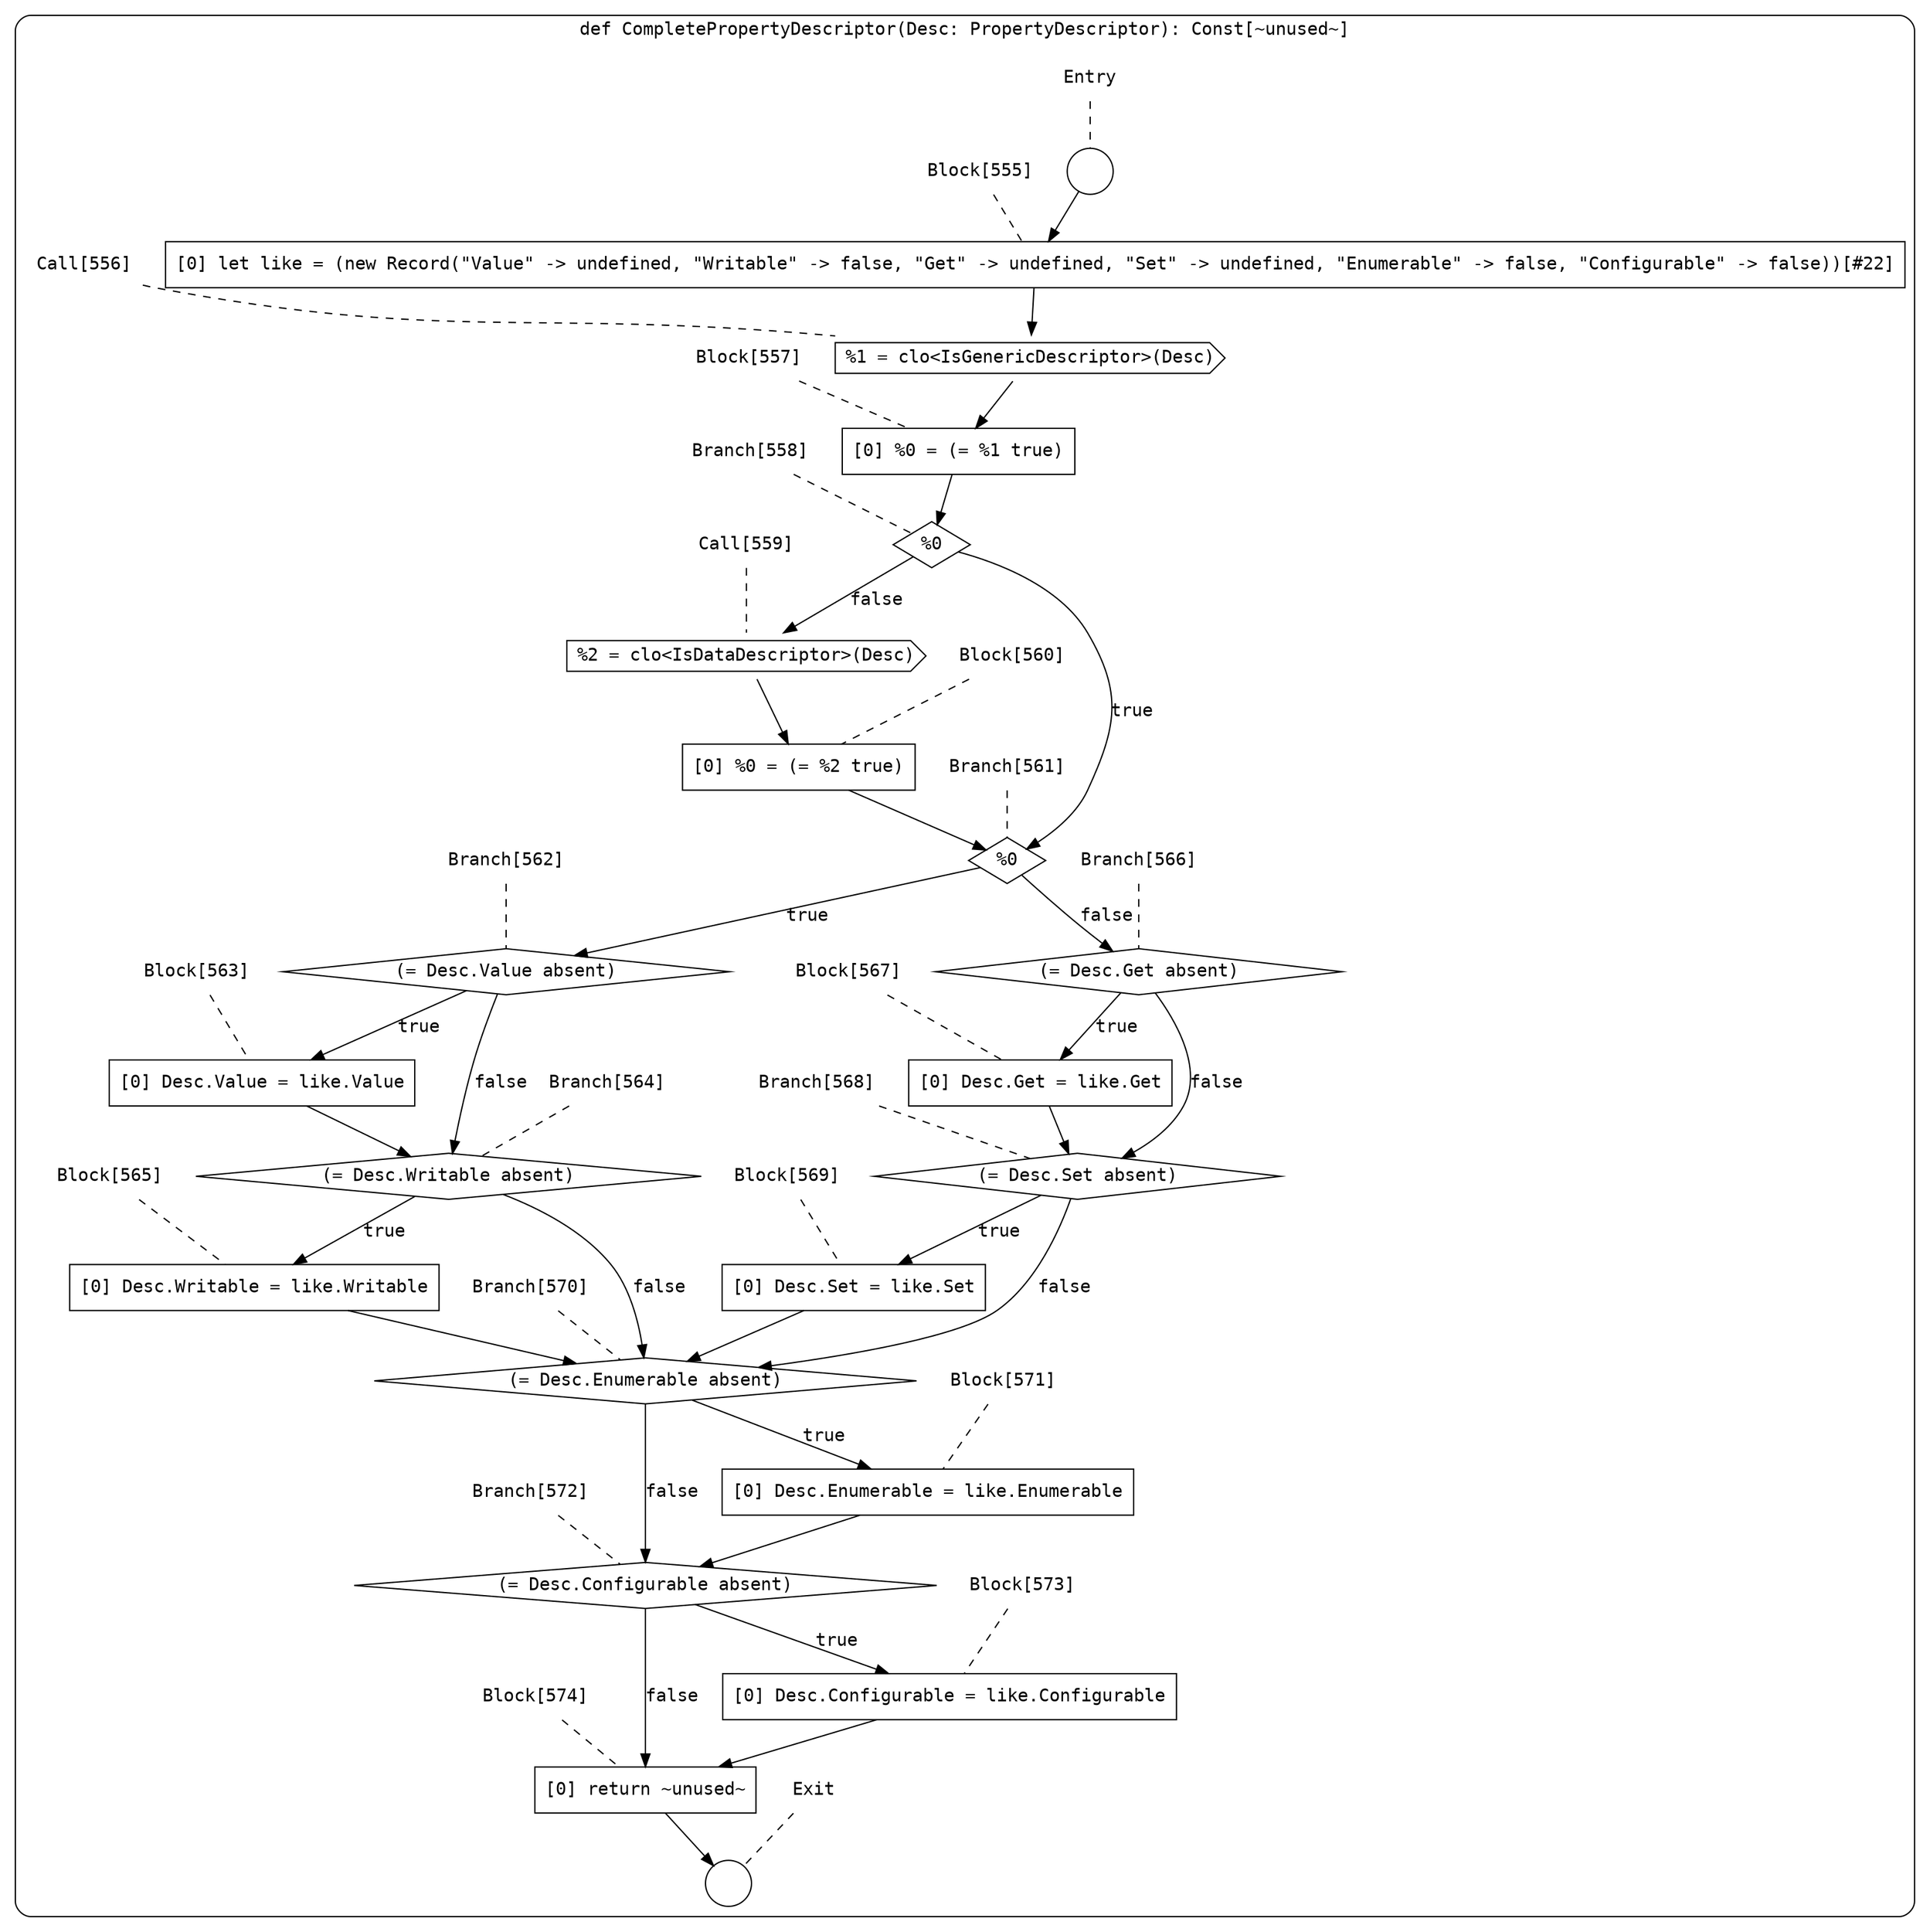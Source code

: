 digraph {
  graph [fontname = "Consolas"]
  node [fontname = "Consolas"]
  edge [fontname = "Consolas"]
  subgraph cluster72 {
    label = "def CompletePropertyDescriptor(Desc: PropertyDescriptor): Const[~unused~]"
    style = rounded
    cluster72_entry_name [shape=none, label=<<font color="black">Entry</font>>]
    cluster72_entry_name -> cluster72_entry [arrowhead=none, color="black", style=dashed]
    cluster72_entry [shape=circle label=" " color="black" fillcolor="white" style=filled]
    cluster72_entry -> node555 [color="black"]
    cluster72_exit_name [shape=none, label=<<font color="black">Exit</font>>]
    cluster72_exit_name -> cluster72_exit [arrowhead=none, color="black", style=dashed]
    cluster72_exit [shape=circle label=" " color="black" fillcolor="white" style=filled]
    node555_name [shape=none, label=<<font color="black">Block[555]</font>>]
    node555_name -> node555 [arrowhead=none, color="black", style=dashed]
    node555 [shape=box, label=<<font color="black">[0] let like = (new Record(&quot;Value&quot; -&gt; undefined, &quot;Writable&quot; -&gt; false, &quot;Get&quot; -&gt; undefined, &quot;Set&quot; -&gt; undefined, &quot;Enumerable&quot; -&gt; false, &quot;Configurable&quot; -&gt; false))[#22]<BR ALIGN="LEFT"/></font>> color="black" fillcolor="white", style=filled]
    node555 -> node556 [color="black"]
    node556_name [shape=none, label=<<font color="black">Call[556]</font>>]
    node556_name -> node556 [arrowhead=none, color="black", style=dashed]
    node556 [shape=cds, label=<<font color="black">%1 = clo&lt;IsGenericDescriptor&gt;(Desc)</font>> color="black" fillcolor="white", style=filled]
    node556 -> node557 [color="black"]
    node557_name [shape=none, label=<<font color="black">Block[557]</font>>]
    node557_name -> node557 [arrowhead=none, color="black", style=dashed]
    node557 [shape=box, label=<<font color="black">[0] %0 = (= %1 true)<BR ALIGN="LEFT"/></font>> color="black" fillcolor="white", style=filled]
    node557 -> node558 [color="black"]
    node558_name [shape=none, label=<<font color="black">Branch[558]</font>>]
    node558_name -> node558 [arrowhead=none, color="black", style=dashed]
    node558 [shape=diamond, label=<<font color="black">%0</font>> color="black" fillcolor="white", style=filled]
    node558 -> node561 [label=<<font color="black">true</font>> color="black"]
    node558 -> node559 [label=<<font color="black">false</font>> color="black"]
    node561_name [shape=none, label=<<font color="black">Branch[561]</font>>]
    node561_name -> node561 [arrowhead=none, color="black", style=dashed]
    node561 [shape=diamond, label=<<font color="black">%0</font>> color="black" fillcolor="white", style=filled]
    node561 -> node562 [label=<<font color="black">true</font>> color="black"]
    node561 -> node566 [label=<<font color="black">false</font>> color="black"]
    node559_name [shape=none, label=<<font color="black">Call[559]</font>>]
    node559_name -> node559 [arrowhead=none, color="black", style=dashed]
    node559 [shape=cds, label=<<font color="black">%2 = clo&lt;IsDataDescriptor&gt;(Desc)</font>> color="black" fillcolor="white", style=filled]
    node559 -> node560 [color="black"]
    node562_name [shape=none, label=<<font color="black">Branch[562]</font>>]
    node562_name -> node562 [arrowhead=none, color="black", style=dashed]
    node562 [shape=diamond, label=<<font color="black">(= Desc.Value absent)</font>> color="black" fillcolor="white", style=filled]
    node562 -> node563 [label=<<font color="black">true</font>> color="black"]
    node562 -> node564 [label=<<font color="black">false</font>> color="black"]
    node566_name [shape=none, label=<<font color="black">Branch[566]</font>>]
    node566_name -> node566 [arrowhead=none, color="black", style=dashed]
    node566 [shape=diamond, label=<<font color="black">(= Desc.Get absent)</font>> color="black" fillcolor="white", style=filled]
    node566 -> node567 [label=<<font color="black">true</font>> color="black"]
    node566 -> node568 [label=<<font color="black">false</font>> color="black"]
    node560_name [shape=none, label=<<font color="black">Block[560]</font>>]
    node560_name -> node560 [arrowhead=none, color="black", style=dashed]
    node560 [shape=box, label=<<font color="black">[0] %0 = (= %2 true)<BR ALIGN="LEFT"/></font>> color="black" fillcolor="white", style=filled]
    node560 -> node561 [color="black"]
    node563_name [shape=none, label=<<font color="black">Block[563]</font>>]
    node563_name -> node563 [arrowhead=none, color="black", style=dashed]
    node563 [shape=box, label=<<font color="black">[0] Desc.Value = like.Value<BR ALIGN="LEFT"/></font>> color="black" fillcolor="white", style=filled]
    node563 -> node564 [color="black"]
    node564_name [shape=none, label=<<font color="black">Branch[564]</font>>]
    node564_name -> node564 [arrowhead=none, color="black", style=dashed]
    node564 [shape=diamond, label=<<font color="black">(= Desc.Writable absent)</font>> color="black" fillcolor="white", style=filled]
    node564 -> node565 [label=<<font color="black">true</font>> color="black"]
    node564 -> node570 [label=<<font color="black">false</font>> color="black"]
    node567_name [shape=none, label=<<font color="black">Block[567]</font>>]
    node567_name -> node567 [arrowhead=none, color="black", style=dashed]
    node567 [shape=box, label=<<font color="black">[0] Desc.Get = like.Get<BR ALIGN="LEFT"/></font>> color="black" fillcolor="white", style=filled]
    node567 -> node568 [color="black"]
    node568_name [shape=none, label=<<font color="black">Branch[568]</font>>]
    node568_name -> node568 [arrowhead=none, color="black", style=dashed]
    node568 [shape=diamond, label=<<font color="black">(= Desc.Set absent)</font>> color="black" fillcolor="white", style=filled]
    node568 -> node569 [label=<<font color="black">true</font>> color="black"]
    node568 -> node570 [label=<<font color="black">false</font>> color="black"]
    node565_name [shape=none, label=<<font color="black">Block[565]</font>>]
    node565_name -> node565 [arrowhead=none, color="black", style=dashed]
    node565 [shape=box, label=<<font color="black">[0] Desc.Writable = like.Writable<BR ALIGN="LEFT"/></font>> color="black" fillcolor="white", style=filled]
    node565 -> node570 [color="black"]
    node570_name [shape=none, label=<<font color="black">Branch[570]</font>>]
    node570_name -> node570 [arrowhead=none, color="black", style=dashed]
    node570 [shape=diamond, label=<<font color="black">(= Desc.Enumerable absent)</font>> color="black" fillcolor="white", style=filled]
    node570 -> node571 [label=<<font color="black">true</font>> color="black"]
    node570 -> node572 [label=<<font color="black">false</font>> color="black"]
    node569_name [shape=none, label=<<font color="black">Block[569]</font>>]
    node569_name -> node569 [arrowhead=none, color="black", style=dashed]
    node569 [shape=box, label=<<font color="black">[0] Desc.Set = like.Set<BR ALIGN="LEFT"/></font>> color="black" fillcolor="white", style=filled]
    node569 -> node570 [color="black"]
    node571_name [shape=none, label=<<font color="black">Block[571]</font>>]
    node571_name -> node571 [arrowhead=none, color="black", style=dashed]
    node571 [shape=box, label=<<font color="black">[0] Desc.Enumerable = like.Enumerable<BR ALIGN="LEFT"/></font>> color="black" fillcolor="white", style=filled]
    node571 -> node572 [color="black"]
    node572_name [shape=none, label=<<font color="black">Branch[572]</font>>]
    node572_name -> node572 [arrowhead=none, color="black", style=dashed]
    node572 [shape=diamond, label=<<font color="black">(= Desc.Configurable absent)</font>> color="black" fillcolor="white", style=filled]
    node572 -> node573 [label=<<font color="black">true</font>> color="black"]
    node572 -> node574 [label=<<font color="black">false</font>> color="black"]
    node573_name [shape=none, label=<<font color="black">Block[573]</font>>]
    node573_name -> node573 [arrowhead=none, color="black", style=dashed]
    node573 [shape=box, label=<<font color="black">[0] Desc.Configurable = like.Configurable<BR ALIGN="LEFT"/></font>> color="black" fillcolor="white", style=filled]
    node573 -> node574 [color="black"]
    node574_name [shape=none, label=<<font color="black">Block[574]</font>>]
    node574_name -> node574 [arrowhead=none, color="black", style=dashed]
    node574 [shape=box, label=<<font color="black">[0] return ~unused~<BR ALIGN="LEFT"/></font>> color="black" fillcolor="white", style=filled]
    node574 -> cluster72_exit [color="black"]
  }
}